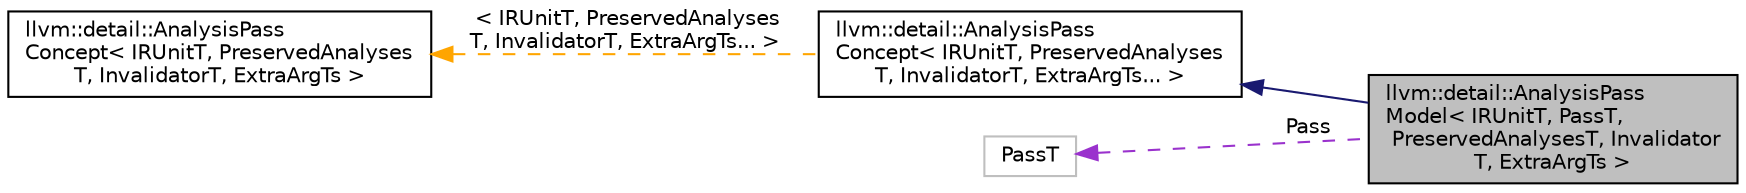 digraph "llvm::detail::AnalysisPassModel&lt; IRUnitT, PassT, PreservedAnalysesT, InvalidatorT, ExtraArgTs &gt;"
{
 // LATEX_PDF_SIZE
  bgcolor="transparent";
  edge [fontname="Helvetica",fontsize="10",labelfontname="Helvetica",labelfontsize="10"];
  node [fontname="Helvetica",fontsize="10",shape=record];
  rankdir="LR";
  Node1 [label="llvm::detail::AnalysisPass\lModel\< IRUnitT, PassT,\l PreservedAnalysesT, Invalidator\lT, ExtraArgTs \>",height=0.2,width=0.4,color="black", fillcolor="grey75", style="filled", fontcolor="black",tooltip="Wrapper to model the analysis pass concept."];
  Node2 -> Node1 [dir="back",color="midnightblue",fontsize="10",style="solid",fontname="Helvetica"];
  Node2 [label="llvm::detail::AnalysisPass\lConcept\< IRUnitT, PreservedAnalyses\lT, InvalidatorT, ExtraArgTs... \>",height=0.2,width=0.4,color="black",URL="$structllvm_1_1detail_1_1AnalysisPassConcept.html",tooltip=" "];
  Node3 -> Node2 [dir="back",color="orange",fontsize="10",style="dashed",label=" \< IRUnitT, PreservedAnalyses\lT, InvalidatorT, ExtraArgTs... \>" ,fontname="Helvetica"];
  Node3 [label="llvm::detail::AnalysisPass\lConcept\< IRUnitT, PreservedAnalyses\lT, InvalidatorT, ExtraArgTs \>",height=0.2,width=0.4,color="black",URL="$structllvm_1_1detail_1_1AnalysisPassConcept.html",tooltip="Abstract concept of an analysis pass."];
  Node4 -> Node1 [dir="back",color="darkorchid3",fontsize="10",style="dashed",label=" Pass" ,fontname="Helvetica"];
  Node4 [label="PassT",height=0.2,width=0.4,color="grey75",tooltip=" "];
}
